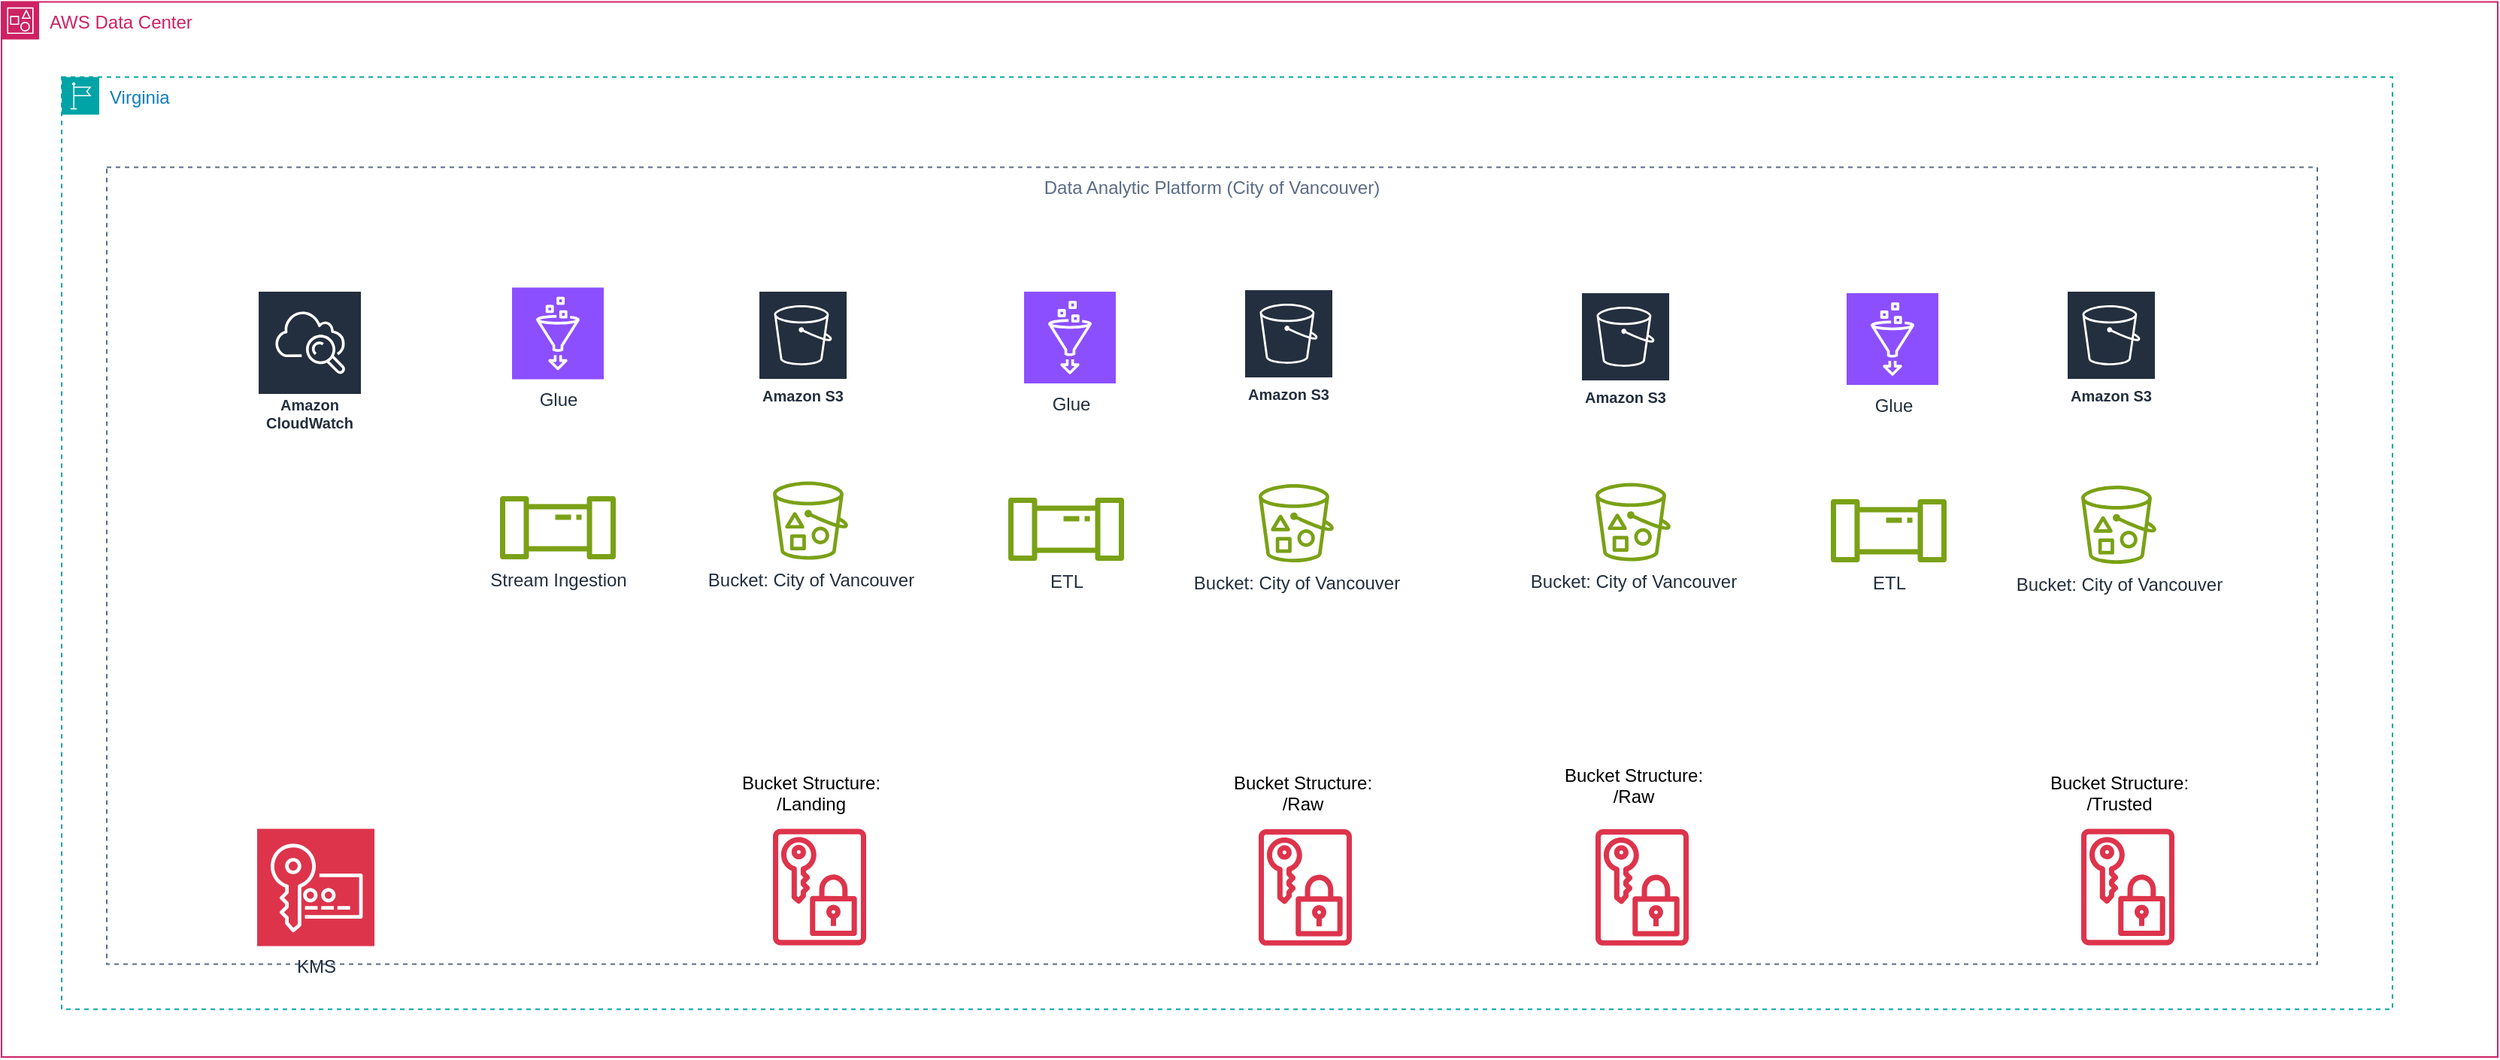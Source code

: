 <mxfile version="24.7.14">
  <diagram name="Page-1" id="GYH26-BE-DL42qdZflEd">
    <mxGraphModel dx="1090" dy="-1040" grid="1" gridSize="10" guides="1" tooltips="1" connect="1" arrows="1" fold="1" page="1" pageScale="1" pageWidth="850" pageHeight="1100" math="0" shadow="0">
      <root>
        <mxCell id="0" />
        <mxCell id="1" parent="0" />
        <mxCell id="LXDzyqrESPQ0gwNqlJLr-19" value="AWS Data Center" style="points=[[0,0],[0.25,0],[0.5,0],[0.75,0],[1,0],[1,0.25],[1,0.5],[1,0.75],[1,1],[0.75,1],[0.5,1],[0.25,1],[0,1],[0,0.75],[0,0.5],[0,0.25]];outlineConnect=0;gradientColor=none;html=1;whiteSpace=wrap;fontSize=12;fontStyle=0;container=1;pointerEvents=0;collapsible=0;recursiveResize=0;shape=mxgraph.aws4.group;grIcon=mxgraph.aws4.group_account;strokeColor=#CD2264;fillColor=none;verticalAlign=top;align=left;spacingLeft=30;fontColor=#CD2264;dashed=0;" parent="1" vertex="1">
          <mxGeometry x="1720" y="2408.24" width="1660" height="701.76" as="geometry" />
        </mxCell>
        <mxCell id="LXDzyqrESPQ0gwNqlJLr-20" value="Virginia" style="points=[[0,0],[0.25,0],[0.5,0],[0.75,0],[1,0],[1,0.25],[1,0.5],[1,0.75],[1,1],[0.75,1],[0.5,1],[0.25,1],[0,1],[0,0.75],[0,0.5],[0,0.25]];outlineConnect=0;gradientColor=none;html=1;whiteSpace=wrap;fontSize=12;fontStyle=0;container=1;pointerEvents=0;collapsible=0;recursiveResize=0;shape=mxgraph.aws4.group;grIcon=mxgraph.aws4.group_region;strokeColor=#00A4A6;fillColor=none;verticalAlign=top;align=left;spacingLeft=30;fontColor=#147EBA;dashed=1;" parent="LXDzyqrESPQ0gwNqlJLr-19" vertex="1">
          <mxGeometry x="40" y="50" width="1550" height="620" as="geometry" />
        </mxCell>
        <mxCell id="LXDzyqrESPQ0gwNqlJLr-21" value="Data Analytic Platform (City of Vancouver)" style="fillColor=none;strokeColor=#5A6C86;dashed=1;verticalAlign=top;fontStyle=0;fontColor=#5A6C86;whiteSpace=wrap;html=1;" parent="LXDzyqrESPQ0gwNqlJLr-20" vertex="1">
          <mxGeometry x="30" y="60" width="1470" height="530" as="geometry" />
        </mxCell>
        <mxCell id="LXDzyqrESPQ0gwNqlJLr-24" value="Bucket Structure:&lt;div&gt;/Raw&lt;/div&gt;" style="shape=image;html=1;verticalAlign=top;verticalLabelPosition=bottom;labelBackgroundColor=#ffffff;imageAspect=0;aspect=fixed;image=https://cdn1.iconfinder.com/data/icons/systemui/21/hierarchy-128.png" parent="LXDzyqrESPQ0gwNqlJLr-20" vertex="1">
          <mxGeometry x="1000" y="361.76" width="89" height="89" as="geometry" />
        </mxCell>
        <mxCell id="LXDzyqrESPQ0gwNqlJLr-25" value="Amazon S3" style="sketch=0;outlineConnect=0;fontColor=#232F3E;gradientColor=none;strokeColor=#ffffff;fillColor=#232F3E;dashed=0;verticalLabelPosition=middle;verticalAlign=bottom;align=center;html=1;whiteSpace=wrap;fontSize=10;fontStyle=1;spacing=3;shape=mxgraph.aws4.productIcon;prIcon=mxgraph.aws4.s3;" parent="LXDzyqrESPQ0gwNqlJLr-20" vertex="1">
          <mxGeometry x="463" y="141.76" width="60" height="80" as="geometry" />
        </mxCell>
        <mxCell id="LXDzyqrESPQ0gwNqlJLr-26" value="Bucket: City of Vancouver" style="sketch=0;outlineConnect=0;fontColor=#232F3E;gradientColor=none;fillColor=#7AA116;strokeColor=none;dashed=0;verticalLabelPosition=bottom;verticalAlign=top;align=center;html=1;fontSize=12;fontStyle=0;aspect=fixed;pointerEvents=1;shape=mxgraph.aws4.bucket_with_objects;" parent="LXDzyqrESPQ0gwNqlJLr-20" vertex="1">
          <mxGeometry x="473" y="269" width="50" height="52" as="geometry" />
        </mxCell>
        <mxCell id="LXDzyqrESPQ0gwNqlJLr-27" value="Bucket Structure:&lt;div&gt;/Landing&lt;/div&gt;" style="shape=image;html=1;verticalAlign=top;verticalLabelPosition=bottom;labelBackgroundColor=#ffffff;imageAspect=0;aspect=fixed;image=https://cdn1.iconfinder.com/data/icons/systemui/21/hierarchy-128.png" parent="LXDzyqrESPQ0gwNqlJLr-20" vertex="1">
          <mxGeometry x="453.5" y="367.0" width="89" height="89" as="geometry" />
        </mxCell>
        <mxCell id="LXDzyqrESPQ0gwNqlJLr-29" value="Stream Ingestion" style="sketch=0;outlineConnect=0;fontColor=#232F3E;gradientColor=none;fillColor=#7AA116;strokeColor=none;dashed=0;verticalLabelPosition=bottom;verticalAlign=top;align=center;html=1;fontSize=12;fontStyle=0;aspect=fixed;pointerEvents=1;shape=mxgraph.aws4.iot_analytics_pipeline;" parent="LXDzyqrESPQ0gwNqlJLr-20" vertex="1">
          <mxGeometry x="291" y="278.76" width="78" height="42" as="geometry" />
        </mxCell>
        <mxCell id="LXDzyqrESPQ0gwNqlJLr-30" value="Amazon S3" style="sketch=0;outlineConnect=0;fontColor=#232F3E;gradientColor=none;strokeColor=#ffffff;fillColor=#232F3E;dashed=0;verticalLabelPosition=middle;verticalAlign=bottom;align=center;html=1;whiteSpace=wrap;fontSize=10;fontStyle=1;spacing=3;shape=mxgraph.aws4.productIcon;prIcon=mxgraph.aws4.s3;" parent="LXDzyqrESPQ0gwNqlJLr-20" vertex="1">
          <mxGeometry x="786" y="140.76" width="60" height="80" as="geometry" />
        </mxCell>
        <mxCell id="LXDzyqrESPQ0gwNqlJLr-31" value="Bucket: City of Vancouver" style="sketch=0;outlineConnect=0;fontColor=#232F3E;gradientColor=none;fillColor=#7AA116;strokeColor=none;dashed=0;verticalLabelPosition=bottom;verticalAlign=top;align=center;html=1;fontSize=12;fontStyle=0;aspect=fixed;pointerEvents=1;shape=mxgraph.aws4.bucket_with_objects;" parent="LXDzyqrESPQ0gwNqlJLr-20" vertex="1">
          <mxGeometry x="796" y="270.76" width="50" height="52" as="geometry" />
        </mxCell>
        <mxCell id="LXDzyqrESPQ0gwNqlJLr-32" value="Bucket Structure:&lt;div&gt;/Raw&lt;/div&gt;" style="shape=image;html=1;verticalAlign=top;verticalLabelPosition=bottom;labelBackgroundColor=#ffffff;imageAspect=0;aspect=fixed;image=https://cdn1.iconfinder.com/data/icons/systemui/21/hierarchy-128.png" parent="LXDzyqrESPQ0gwNqlJLr-20" vertex="1">
          <mxGeometry x="780.5" y="367" width="89" height="89" as="geometry" />
        </mxCell>
        <mxCell id="LXDzyqrESPQ0gwNqlJLr-33" value="ETL" style="sketch=0;outlineConnect=0;fontColor=#232F3E;gradientColor=none;fillColor=#7AA116;strokeColor=none;dashed=0;verticalLabelPosition=bottom;verticalAlign=top;align=center;html=1;fontSize=12;fontStyle=0;aspect=fixed;pointerEvents=1;shape=mxgraph.aws4.iot_analytics_pipeline;" parent="LXDzyqrESPQ0gwNqlJLr-20" vertex="1">
          <mxGeometry x="629" y="279.76" width="78" height="42" as="geometry" />
        </mxCell>
        <mxCell id="LXDzyqrESPQ0gwNqlJLr-34" value="Glue" style="sketch=0;points=[[0,0,0],[0.25,0,0],[0.5,0,0],[0.75,0,0],[1,0,0],[0,1,0],[0.25,1,0],[0.5,1,0],[0.75,1,0],[1,1,0],[0,0.25,0],[0,0.5,0],[0,0.75,0],[1,0.25,0],[1,0.5,0],[1,0.75,0]];outlineConnect=0;fontColor=#232F3E;fillColor=#8C4FFF;strokeColor=#ffffff;dashed=0;verticalLabelPosition=bottom;verticalAlign=top;align=center;html=1;fontSize=12;fontStyle=0;aspect=fixed;shape=mxgraph.aws4.resourceIcon;resIcon=mxgraph.aws4.glue;" parent="LXDzyqrESPQ0gwNqlJLr-20" vertex="1">
          <mxGeometry x="640" y="142.76" width="61" height="61" as="geometry" />
        </mxCell>
        <mxCell id="E7bKhl_w1srlUKCU2z49-2" value="Glue" style="sketch=0;points=[[0,0,0],[0.25,0,0],[0.5,0,0],[0.75,0,0],[1,0,0],[0,1,0],[0.25,1,0],[0.5,1,0],[0.75,1,0],[1,1,0],[0,0.25,0],[0,0.5,0],[0,0.75,0],[1,0.25,0],[1,0.5,0],[1,0.75,0]];outlineConnect=0;fontColor=#232F3E;fillColor=#8C4FFF;strokeColor=#ffffff;dashed=0;verticalLabelPosition=bottom;verticalAlign=top;align=center;html=1;fontSize=12;fontStyle=0;aspect=fixed;shape=mxgraph.aws4.resourceIcon;resIcon=mxgraph.aws4.glue;" vertex="1" parent="LXDzyqrESPQ0gwNqlJLr-20">
          <mxGeometry x="299.5" y="140.0" width="61" height="61" as="geometry" />
        </mxCell>
        <mxCell id="E7bKhl_w1srlUKCU2z49-1" value="Amazon CloudWatch" style="sketch=0;outlineConnect=0;fontColor=#232F3E;gradientColor=none;strokeColor=#ffffff;fillColor=#232F3E;dashed=0;verticalLabelPosition=middle;verticalAlign=bottom;align=center;html=1;whiteSpace=wrap;fontSize=10;fontStyle=1;spacing=3;shape=mxgraph.aws4.productIcon;prIcon=mxgraph.aws4.cloudwatch;" vertex="1" parent="LXDzyqrESPQ0gwNqlJLr-20">
          <mxGeometry x="130" y="141.76" width="70" height="98.24" as="geometry" />
        </mxCell>
        <mxCell id="E7bKhl_w1srlUKCU2z49-4" value="Amazon S3" style="sketch=0;outlineConnect=0;fontColor=#232F3E;gradientColor=none;strokeColor=#ffffff;fillColor=#232F3E;dashed=0;verticalLabelPosition=middle;verticalAlign=bottom;align=center;html=1;whiteSpace=wrap;fontSize=10;fontStyle=1;spacing=3;shape=mxgraph.aws4.productIcon;prIcon=mxgraph.aws4.s3;" vertex="1" parent="LXDzyqrESPQ0gwNqlJLr-20">
          <mxGeometry x="1010" y="142.76" width="60" height="80" as="geometry" />
        </mxCell>
        <mxCell id="E7bKhl_w1srlUKCU2z49-5" value="Glue" style="sketch=0;points=[[0,0,0],[0.25,0,0],[0.5,0,0],[0.75,0,0],[1,0,0],[0,1,0],[0.25,1,0],[0.5,1,0],[0.75,1,0],[1,1,0],[0,0.25,0],[0,0.5,0],[0,0.75,0],[1,0.25,0],[1,0.5,0],[1,0.75,0]];outlineConnect=0;fontColor=#232F3E;fillColor=#8C4FFF;strokeColor=#ffffff;dashed=0;verticalLabelPosition=bottom;verticalAlign=top;align=center;html=1;fontSize=12;fontStyle=0;aspect=fixed;shape=mxgraph.aws4.resourceIcon;resIcon=mxgraph.aws4.glue;" vertex="1" parent="LXDzyqrESPQ0gwNqlJLr-20">
          <mxGeometry x="1187" y="143.76" width="61" height="61" as="geometry" />
        </mxCell>
        <mxCell id="E7bKhl_w1srlUKCU2z49-6" value="Amazon S3" style="sketch=0;outlineConnect=0;fontColor=#232F3E;gradientColor=none;strokeColor=#ffffff;fillColor=#232F3E;dashed=0;verticalLabelPosition=middle;verticalAlign=bottom;align=center;html=1;whiteSpace=wrap;fontSize=10;fontStyle=1;spacing=3;shape=mxgraph.aws4.productIcon;prIcon=mxgraph.aws4.s3;" vertex="1" parent="LXDzyqrESPQ0gwNqlJLr-20">
          <mxGeometry x="1333" y="141.76" width="60" height="80" as="geometry" />
        </mxCell>
        <mxCell id="E7bKhl_w1srlUKCU2z49-7" value="Bucket: City of Vancouver" style="sketch=0;outlineConnect=0;fontColor=#232F3E;gradientColor=none;fillColor=#7AA116;strokeColor=none;dashed=0;verticalLabelPosition=bottom;verticalAlign=top;align=center;html=1;fontSize=12;fontStyle=0;aspect=fixed;pointerEvents=1;shape=mxgraph.aws4.bucket_with_objects;" vertex="1" parent="LXDzyqrESPQ0gwNqlJLr-20">
          <mxGeometry x="1020" y="270" width="50" height="52" as="geometry" />
        </mxCell>
        <mxCell id="E7bKhl_w1srlUKCU2z49-8" value="ETL" style="sketch=0;outlineConnect=0;fontColor=#232F3E;gradientColor=none;fillColor=#7AA116;strokeColor=none;dashed=0;verticalLabelPosition=bottom;verticalAlign=top;align=center;html=1;fontSize=12;fontStyle=0;aspect=fixed;pointerEvents=1;shape=mxgraph.aws4.iot_analytics_pipeline;" vertex="1" parent="LXDzyqrESPQ0gwNqlJLr-20">
          <mxGeometry x="1176" y="280.76" width="78" height="42" as="geometry" />
        </mxCell>
        <mxCell id="E7bKhl_w1srlUKCU2z49-9" value="Bucket: City of Vancouver" style="sketch=0;outlineConnect=0;fontColor=#232F3E;gradientColor=none;fillColor=#7AA116;strokeColor=none;dashed=0;verticalLabelPosition=bottom;verticalAlign=top;align=center;html=1;fontSize=12;fontStyle=0;aspect=fixed;pointerEvents=1;shape=mxgraph.aws4.bucket_with_objects;" vertex="1" parent="LXDzyqrESPQ0gwNqlJLr-20">
          <mxGeometry x="1343" y="271.76" width="50" height="52" as="geometry" />
        </mxCell>
        <mxCell id="E7bKhl_w1srlUKCU2z49-10" value="Bucket Structure:&lt;div&gt;/Trusted&lt;/div&gt;" style="shape=image;html=1;verticalAlign=top;verticalLabelPosition=bottom;labelBackgroundColor=#ffffff;imageAspect=0;aspect=fixed;image=https://cdn1.iconfinder.com/data/icons/systemui/21/hierarchy-128.png" vertex="1" parent="LXDzyqrESPQ0gwNqlJLr-20">
          <mxGeometry x="1323.5" y="367.0" width="89" height="89" as="geometry" />
        </mxCell>
        <mxCell id="E7bKhl_w1srlUKCU2z49-11" value="KMS" style="sketch=0;points=[[0,0,0],[0.25,0,0],[0.5,0,0],[0.75,0,0],[1,0,0],[0,1,0],[0.25,1,0],[0.5,1,0],[0.75,1,0],[1,1,0],[0,0.25,0],[0,0.5,0],[0,0.75,0],[1,0.25,0],[1,0.5,0],[1,0.75,0]];outlineConnect=0;fontColor=#232F3E;fillColor=#DD344C;strokeColor=#ffffff;dashed=0;verticalLabelPosition=bottom;verticalAlign=top;align=center;html=1;fontSize=12;fontStyle=0;aspect=fixed;shape=mxgraph.aws4.resourceIcon;resIcon=mxgraph.aws4.key_management_service;" vertex="1" parent="LXDzyqrESPQ0gwNqlJLr-20">
          <mxGeometry x="130" y="500.0" width="78" height="78" as="geometry" />
        </mxCell>
        <mxCell id="E7bKhl_w1srlUKCU2z49-12" value="" style="sketch=0;outlineConnect=0;fontColor=#232F3E;gradientColor=none;fillColor=#DD344C;strokeColor=none;dashed=0;verticalLabelPosition=bottom;verticalAlign=top;align=center;html=1;fontSize=12;fontStyle=0;aspect=fixed;pointerEvents=1;shape=mxgraph.aws4.data_encryption_key;" vertex="1" parent="LXDzyqrESPQ0gwNqlJLr-20">
          <mxGeometry x="473" y="499.76" width="62" height="78" as="geometry" />
        </mxCell>
        <mxCell id="E7bKhl_w1srlUKCU2z49-13" value="" style="sketch=0;outlineConnect=0;fontColor=#232F3E;gradientColor=none;fillColor=#DD344C;strokeColor=none;dashed=0;verticalLabelPosition=bottom;verticalAlign=top;align=center;html=1;fontSize=12;fontStyle=0;aspect=fixed;pointerEvents=1;shape=mxgraph.aws4.data_encryption_key;" vertex="1" parent="LXDzyqrESPQ0gwNqlJLr-20">
          <mxGeometry x="796" y="500.0" width="62" height="78" as="geometry" />
        </mxCell>
        <mxCell id="E7bKhl_w1srlUKCU2z49-14" value="" style="sketch=0;outlineConnect=0;fontColor=#232F3E;gradientColor=none;fillColor=#DD344C;strokeColor=none;dashed=0;verticalLabelPosition=bottom;verticalAlign=top;align=center;html=1;fontSize=12;fontStyle=0;aspect=fixed;pointerEvents=1;shape=mxgraph.aws4.data_encryption_key;" vertex="1" parent="LXDzyqrESPQ0gwNqlJLr-20">
          <mxGeometry x="1020" y="500.0" width="62" height="78" as="geometry" />
        </mxCell>
        <mxCell id="E7bKhl_w1srlUKCU2z49-15" value="" style="sketch=0;outlineConnect=0;fontColor=#232F3E;gradientColor=none;fillColor=#DD344C;strokeColor=none;dashed=0;verticalLabelPosition=bottom;verticalAlign=top;align=center;html=1;fontSize=12;fontStyle=0;aspect=fixed;pointerEvents=1;shape=mxgraph.aws4.data_encryption_key;" vertex="1" parent="LXDzyqrESPQ0gwNqlJLr-20">
          <mxGeometry x="1343" y="499.76" width="62" height="78" as="geometry" />
        </mxCell>
      </root>
    </mxGraphModel>
  </diagram>
</mxfile>
